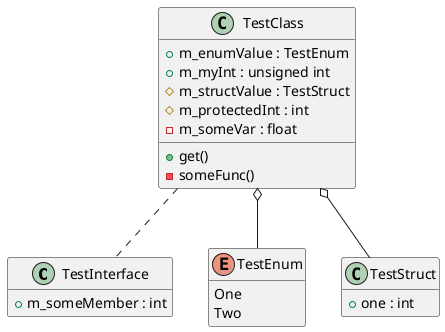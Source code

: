 @startuml
hide empty members
class TestInterface {
+m_someMember : int
}
class TestClass {
+m_enumValue : TestEnum
+get()
+m_myInt : unsigned int
#m_structValue : TestStruct
#m_protectedInt : int
-someFunc()
-m_someVar : float
}
enum TestEnum {
One
Two
}
TestClass o-- TestEnum
class TestStruct {
+one : int
}
TestClass o-- TestStruct
TestClass .. TestInterface
@enduml